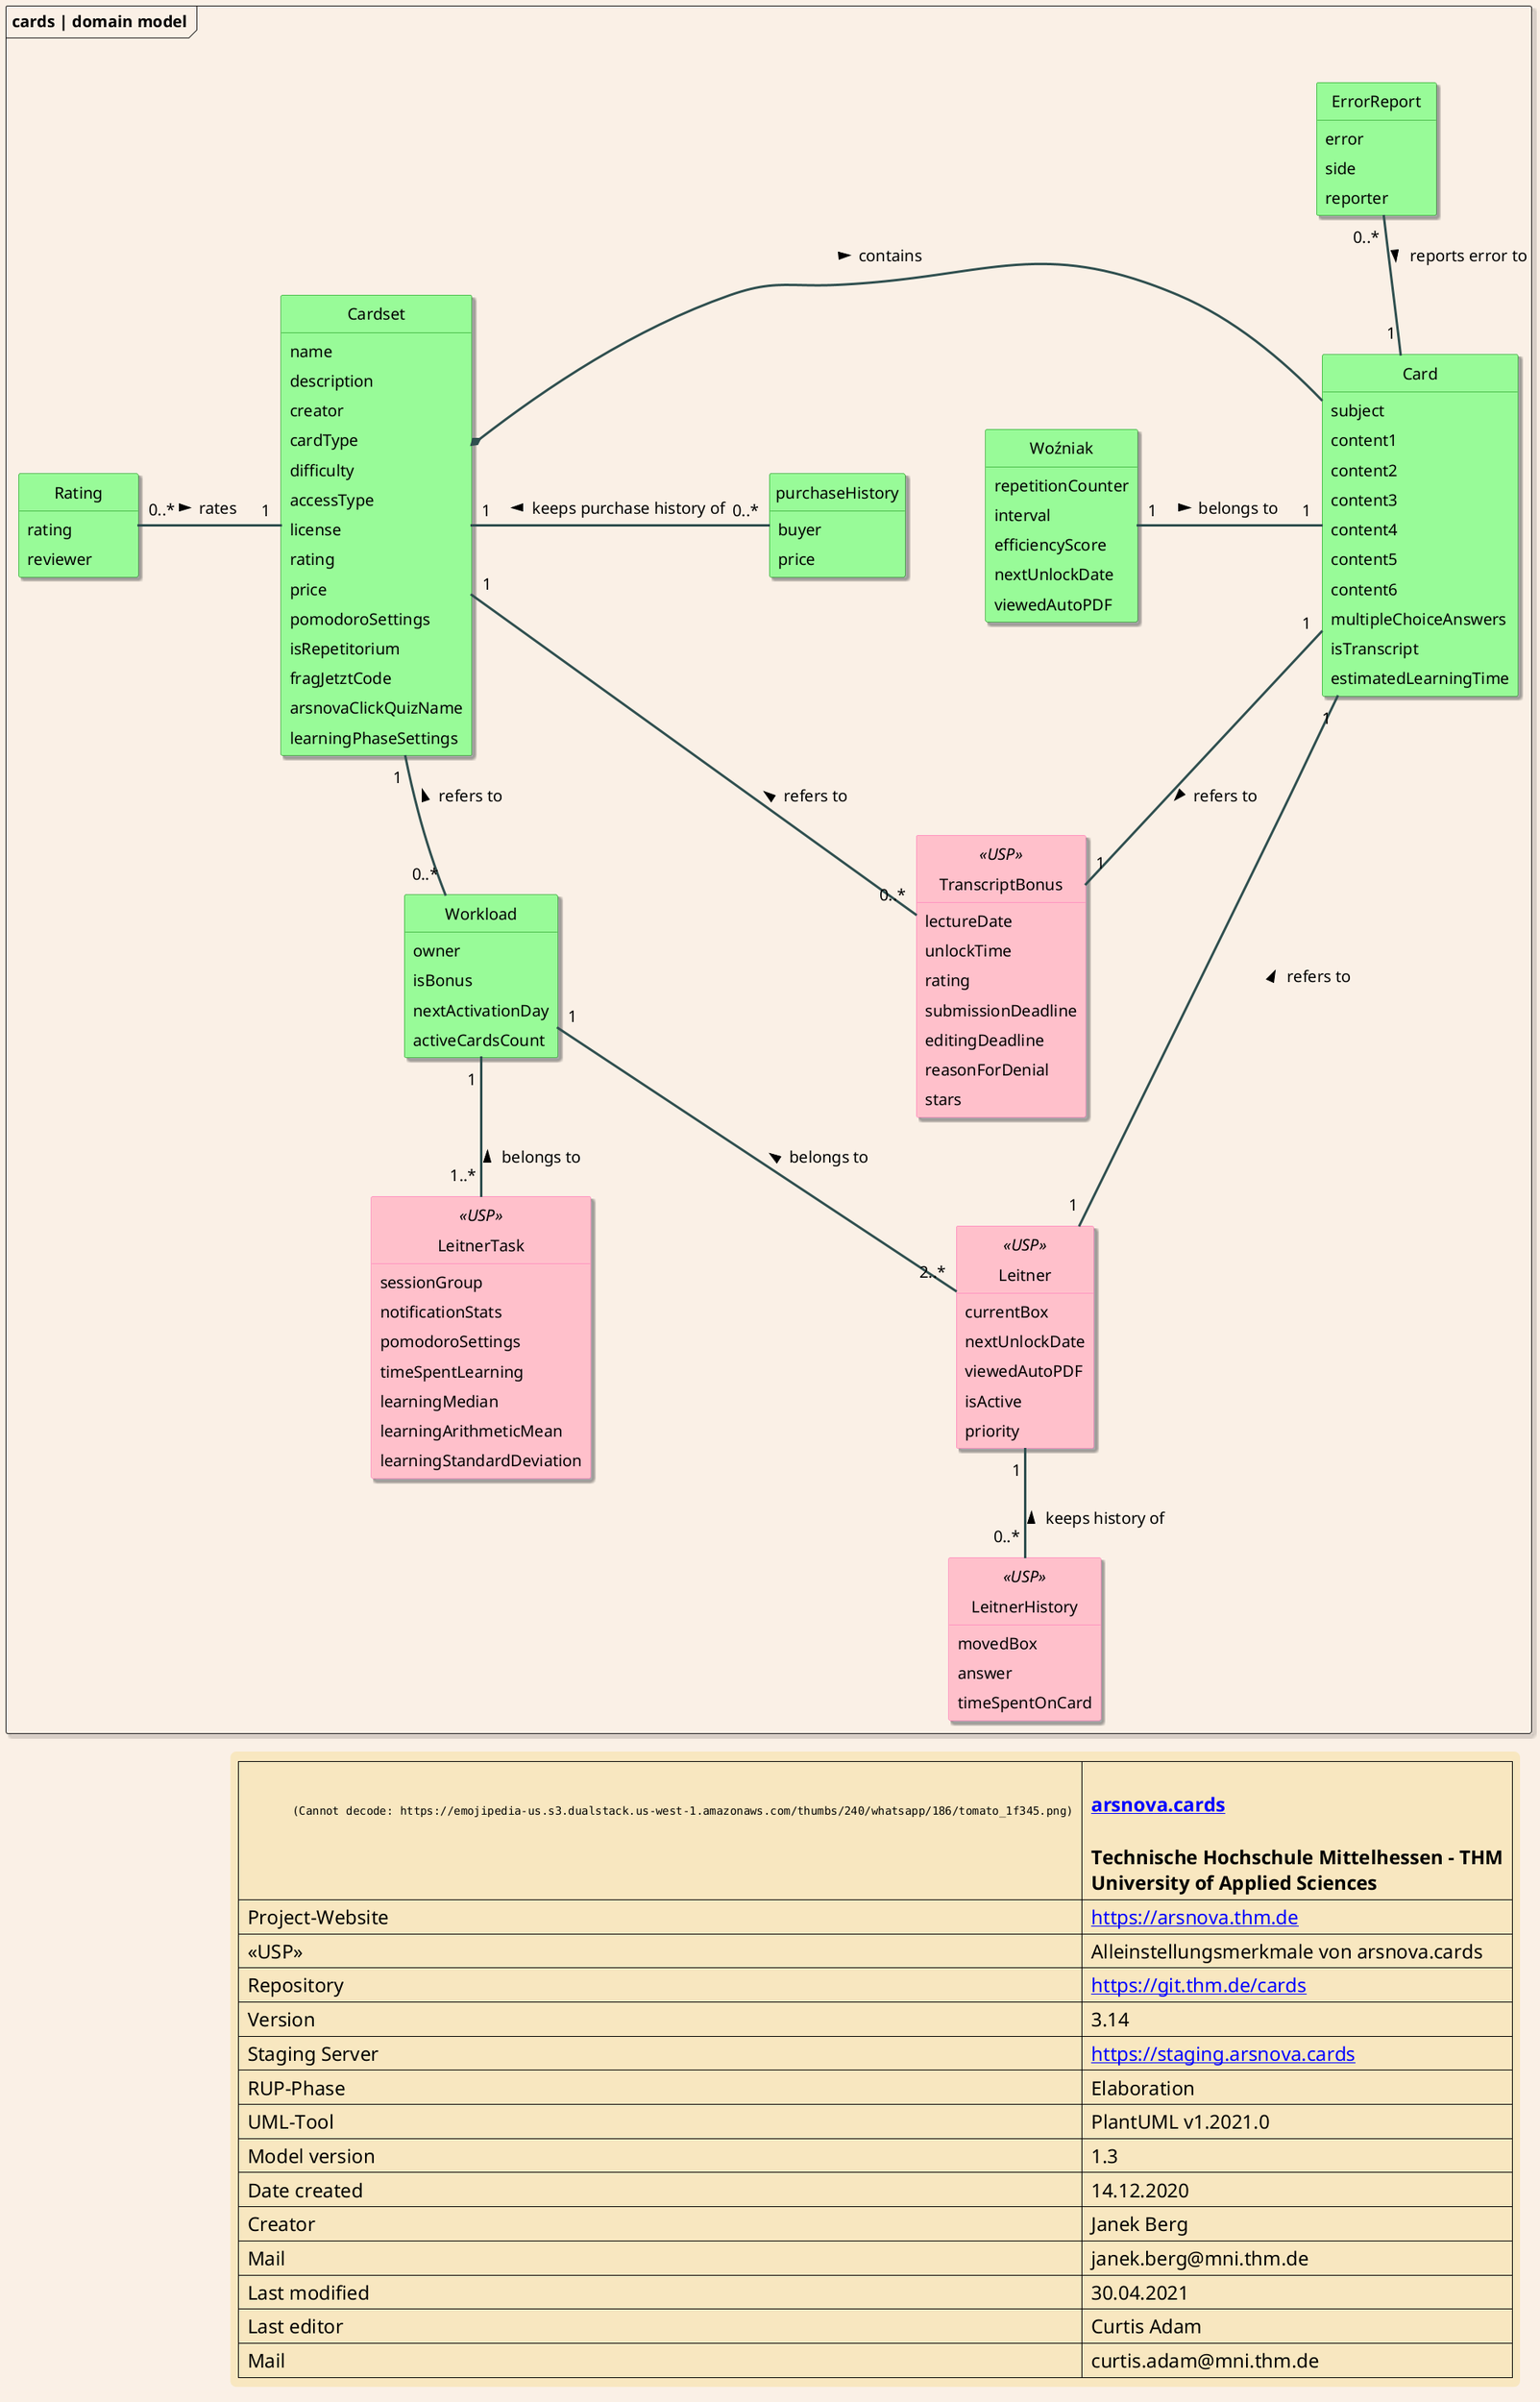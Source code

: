 @startuml
hide methods
hide empty members
hide circle

skinparam class {
  BackgroundColor PaleGreen
  BorderColor Green
  ArrowColor black
  FontSize 28
  BackgroundColor<<USP>> Pink
  BorderColor<<USP>> HotPink
}

skinparam backgroundColor Linen
skinparam shadowing true
skinparam minClassWidth 150
skinparam LegendBackgroundColor Strategy
skinparam LegendBorderThickness 0
skinparam LegendFontSize 24
skinparam defaultFontSize 20
skinparam Padding 5
skinparam Nodesep 100
skinparam ArrowThickness 3
skinparam ArrowColor DarkSlateGray
skinparam FooterFontSize 30
skinparam FooterFontColor black

package "cards | domain model" <<Frame>> {


class Cardset {
   name
   description
   creator
   cardType
   difficulty
   accessType
   license
   rating
   price
   pomodoroSettings
   isRepetitorium
   fragJetztCode
   arsnovaClickQuizName
   learningPhaseSettings
}

class Card {
   subject
   content1
   content2
   content3
   content4
   content5
   content6
   multipleChoiceAnswers
   isTranscript
   estimatedLearningTime
}

class Workload {
   owner
   isBonus
   nextActivationDay
   activeCardsCount
}

class LeitnerTask <<USP>> {
   sessionGroup
   notificationStats
   pomodoroSettings
   timeSpentLearning
   learningMedian
   learningArithmeticMean
   learningStandardDeviation
}

class LeitnerHistory <<USP>> {
   movedBox
   answer
   timeSpentOnCard
}

class Leitner <<USP>> {
  currentBox
  nextUnlockDate
  viewedAutoPDF
  isActive
  priority
}

class TranscriptBonus <<USP>> {
	lectureDate
    unlockTime
    rating
    submissionDeadline
    editingDeadline
    reasonForDenial
    stars
}

class Woźniak {
	repetitionCounter
    interval
    efficiencyScore
    nextUnlockDate
	viewedAutoPDF
}

class Rating {
   rating
   reviewer
}

class ErrorReport {
   error
   side
   reporter
}

class purchaseHistory {
	buyer
    price
}

Cardset *-right- Card: contains >

Workload "0..*" -up- "1" Cardset: refers to >
Leitner "2..*" -up- "1" Workload: belongs to >
Leitner "1" -up- "1" Card: refers to >
Woźniak "1" -right- "1" Card: belongs to >
TranscriptBonus "0..*" -down- "1" Cardset: refers to >
Card "1" -down- "1" TranscriptBonus: refers to > 
LeitnerTask "1..*" -up- "1" Workload: belongs to >
LeitnerHistory "0..*" -up- "1" Leitner: keeps history of >
Rating "0..*" -right- "1" Cardset: rates >
ErrorReport "0..*" -down- "1" Card: reports error to >
purchaseHistory "0..*" -left "1" Cardset: keeps purchase history of >
}

legend right
 |= \n          <img:https://emojipedia-us.s3.dualstack.us-west-1.amazonaws.com/thumbs/240/whatsapp/186/tomato_1f345.png> |= \n [[https://arsnova.cards arsnova.cards]] \n\n Technische Hochschule Mittelhessen - THM \n University of Applied Sciences |
 | Project-Website | [[https://arsnova.thm.de]] |
 | «USP» | Alleinstellungsmerkmale von arsnova.cards |
 | Repository | [[https://git.thm.de/cards]] |
 | Version | 3.14 |
 | Staging Server | [[https://staging.arsnova.cards]] |
 | RUP-Phase| Elaboration|
 | UML-Tool| PlantUML v1.2021.0|
 | Model version| 1.3 |
 | Date created| 14.12.2020 |
 | Creator | Janek Berg|
 | Mail| janek.berg@mni.thm.de |
 | Last modified | 30.04.2021 |
 | Last editor | Curtis Adam |
 | Mail| curtis.adam@mni.thm.de |
end legend
@enduml
